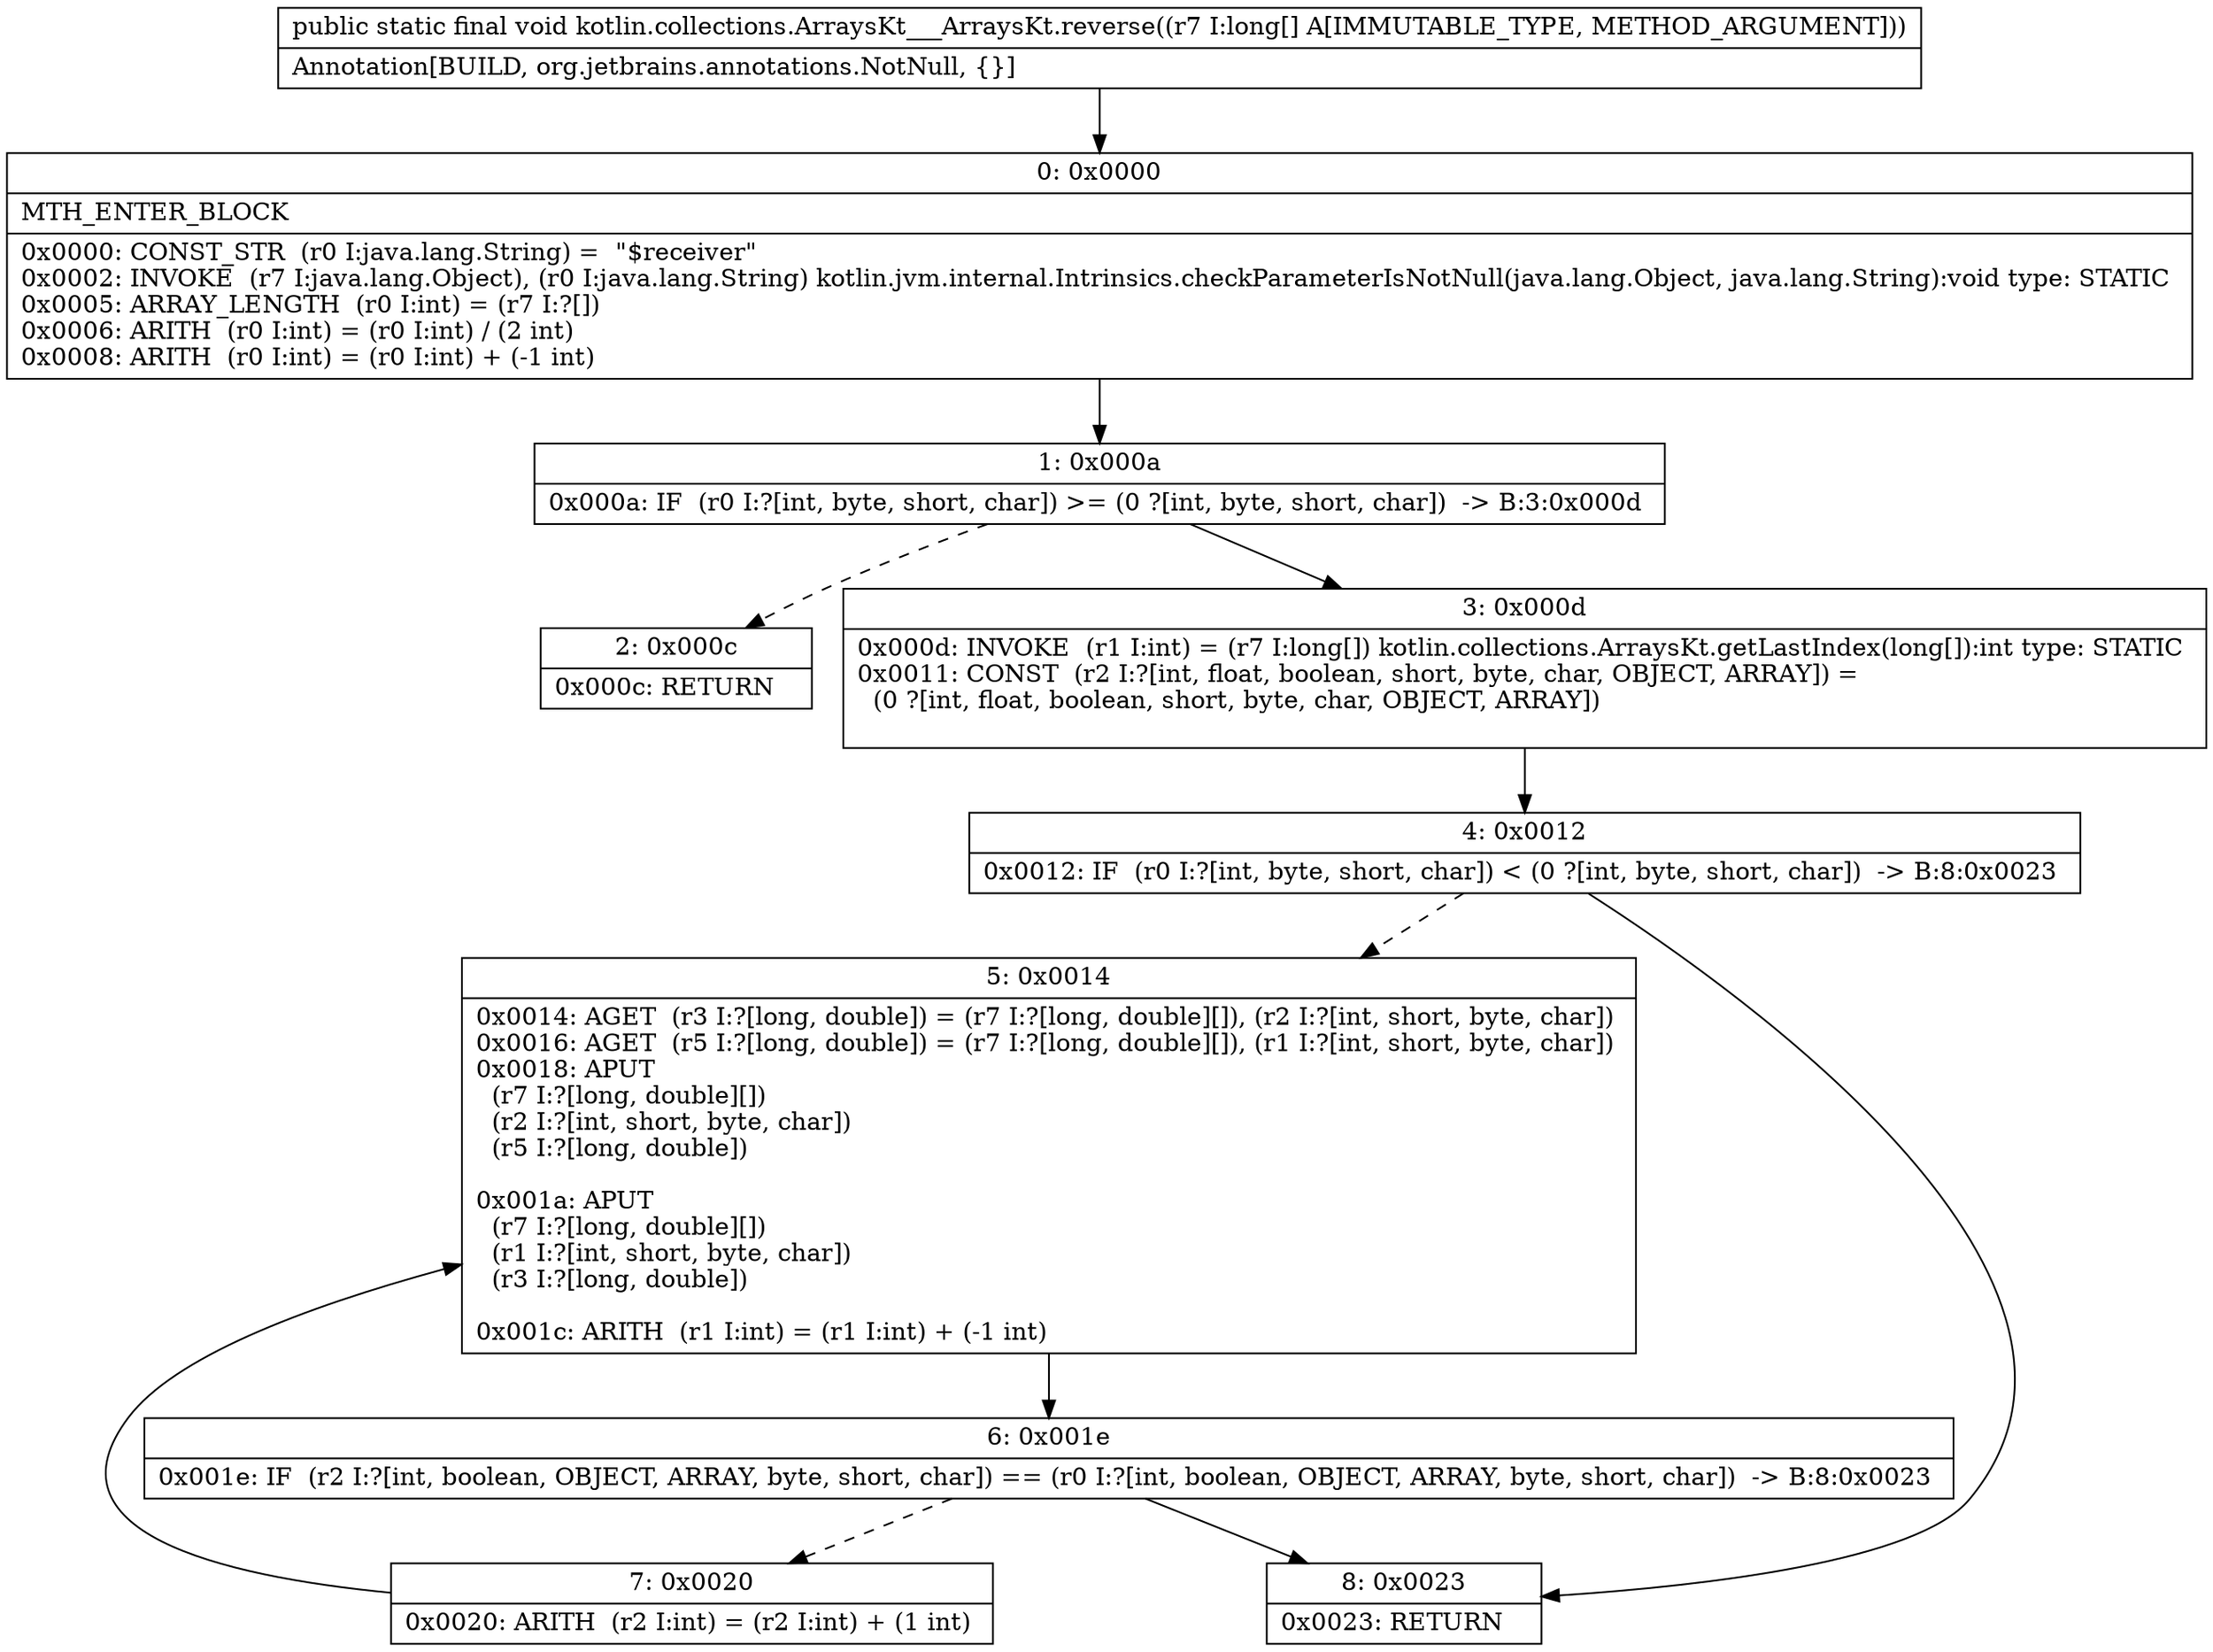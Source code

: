 digraph "CFG forkotlin.collections.ArraysKt___ArraysKt.reverse([J)V" {
Node_0 [shape=record,label="{0\:\ 0x0000|MTH_ENTER_BLOCK\l|0x0000: CONST_STR  (r0 I:java.lang.String) =  \"$receiver\" \l0x0002: INVOKE  (r7 I:java.lang.Object), (r0 I:java.lang.String) kotlin.jvm.internal.Intrinsics.checkParameterIsNotNull(java.lang.Object, java.lang.String):void type: STATIC \l0x0005: ARRAY_LENGTH  (r0 I:int) = (r7 I:?[]) \l0x0006: ARITH  (r0 I:int) = (r0 I:int) \/ (2 int) \l0x0008: ARITH  (r0 I:int) = (r0 I:int) + (\-1 int) \l}"];
Node_1 [shape=record,label="{1\:\ 0x000a|0x000a: IF  (r0 I:?[int, byte, short, char]) \>= (0 ?[int, byte, short, char])  \-\> B:3:0x000d \l}"];
Node_2 [shape=record,label="{2\:\ 0x000c|0x000c: RETURN   \l}"];
Node_3 [shape=record,label="{3\:\ 0x000d|0x000d: INVOKE  (r1 I:int) = (r7 I:long[]) kotlin.collections.ArraysKt.getLastIndex(long[]):int type: STATIC \l0x0011: CONST  (r2 I:?[int, float, boolean, short, byte, char, OBJECT, ARRAY]) = \l  (0 ?[int, float, boolean, short, byte, char, OBJECT, ARRAY])\l \l}"];
Node_4 [shape=record,label="{4\:\ 0x0012|0x0012: IF  (r0 I:?[int, byte, short, char]) \< (0 ?[int, byte, short, char])  \-\> B:8:0x0023 \l}"];
Node_5 [shape=record,label="{5\:\ 0x0014|0x0014: AGET  (r3 I:?[long, double]) = (r7 I:?[long, double][]), (r2 I:?[int, short, byte, char]) \l0x0016: AGET  (r5 I:?[long, double]) = (r7 I:?[long, double][]), (r1 I:?[int, short, byte, char]) \l0x0018: APUT  \l  (r7 I:?[long, double][])\l  (r2 I:?[int, short, byte, char])\l  (r5 I:?[long, double])\l \l0x001a: APUT  \l  (r7 I:?[long, double][])\l  (r1 I:?[int, short, byte, char])\l  (r3 I:?[long, double])\l \l0x001c: ARITH  (r1 I:int) = (r1 I:int) + (\-1 int) \l}"];
Node_6 [shape=record,label="{6\:\ 0x001e|0x001e: IF  (r2 I:?[int, boolean, OBJECT, ARRAY, byte, short, char]) == (r0 I:?[int, boolean, OBJECT, ARRAY, byte, short, char])  \-\> B:8:0x0023 \l}"];
Node_7 [shape=record,label="{7\:\ 0x0020|0x0020: ARITH  (r2 I:int) = (r2 I:int) + (1 int) \l}"];
Node_8 [shape=record,label="{8\:\ 0x0023|0x0023: RETURN   \l}"];
MethodNode[shape=record,label="{public static final void kotlin.collections.ArraysKt___ArraysKt.reverse((r7 I:long[] A[IMMUTABLE_TYPE, METHOD_ARGUMENT]))  | Annotation[BUILD, org.jetbrains.annotations.NotNull, \{\}]\l}"];
MethodNode -> Node_0;
Node_0 -> Node_1;
Node_1 -> Node_2[style=dashed];
Node_1 -> Node_3;
Node_3 -> Node_4;
Node_4 -> Node_5[style=dashed];
Node_4 -> Node_8;
Node_5 -> Node_6;
Node_6 -> Node_7[style=dashed];
Node_6 -> Node_8;
Node_7 -> Node_5;
}

